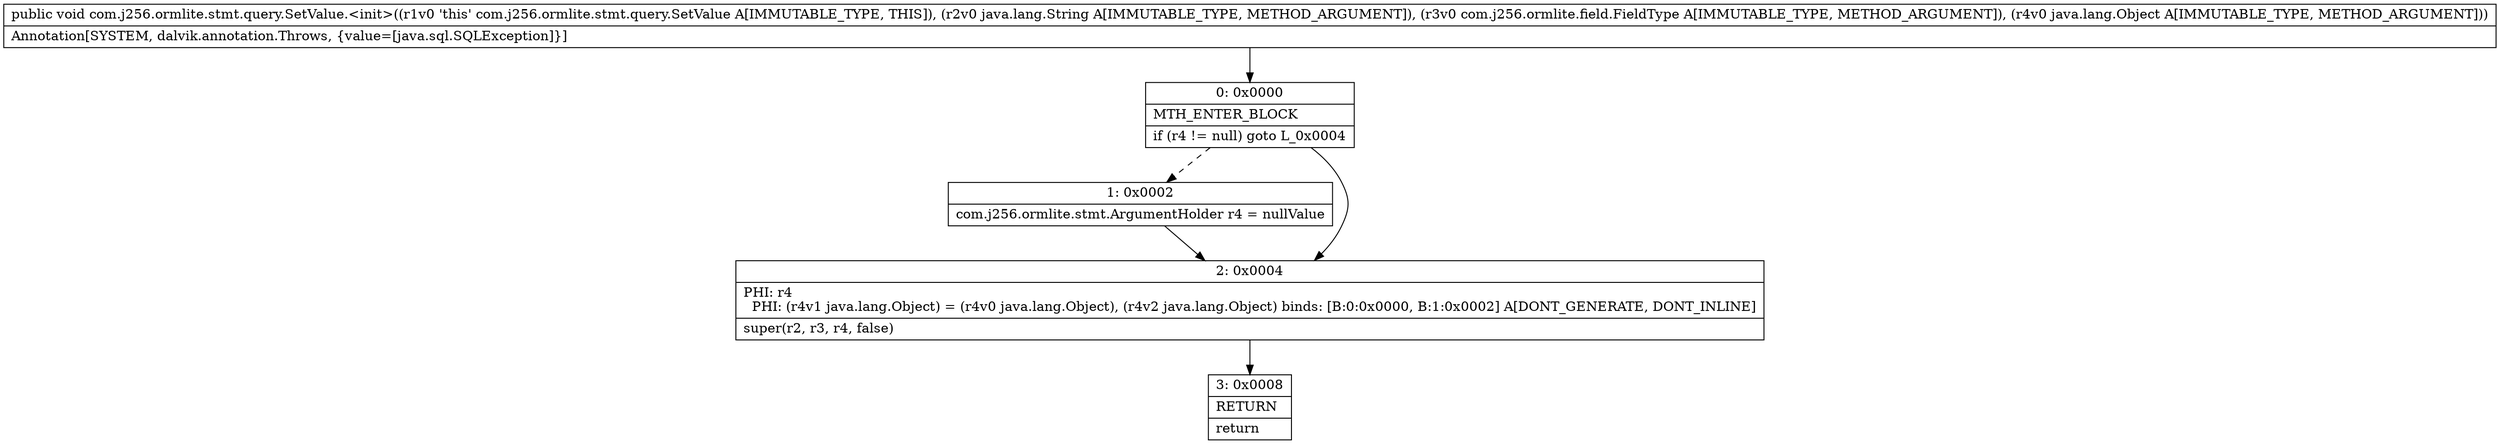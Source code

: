 digraph "CFG forcom.j256.ormlite.stmt.query.SetValue.\<init\>(Ljava\/lang\/String;Lcom\/j256\/ormlite\/field\/FieldType;Ljava\/lang\/Object;)V" {
Node_0 [shape=record,label="{0\:\ 0x0000|MTH_ENTER_BLOCK\l|if (r4 != null) goto L_0x0004\l}"];
Node_1 [shape=record,label="{1\:\ 0x0002|com.j256.ormlite.stmt.ArgumentHolder r4 = nullValue\l}"];
Node_2 [shape=record,label="{2\:\ 0x0004|PHI: r4 \l  PHI: (r4v1 java.lang.Object) = (r4v0 java.lang.Object), (r4v2 java.lang.Object) binds: [B:0:0x0000, B:1:0x0002] A[DONT_GENERATE, DONT_INLINE]\l|super(r2, r3, r4, false)\l}"];
Node_3 [shape=record,label="{3\:\ 0x0008|RETURN\l|return\l}"];
MethodNode[shape=record,label="{public void com.j256.ormlite.stmt.query.SetValue.\<init\>((r1v0 'this' com.j256.ormlite.stmt.query.SetValue A[IMMUTABLE_TYPE, THIS]), (r2v0 java.lang.String A[IMMUTABLE_TYPE, METHOD_ARGUMENT]), (r3v0 com.j256.ormlite.field.FieldType A[IMMUTABLE_TYPE, METHOD_ARGUMENT]), (r4v0 java.lang.Object A[IMMUTABLE_TYPE, METHOD_ARGUMENT]))  | Annotation[SYSTEM, dalvik.annotation.Throws, \{value=[java.sql.SQLException]\}]\l}"];
MethodNode -> Node_0;
Node_0 -> Node_1[style=dashed];
Node_0 -> Node_2;
Node_1 -> Node_2;
Node_2 -> Node_3;
}

